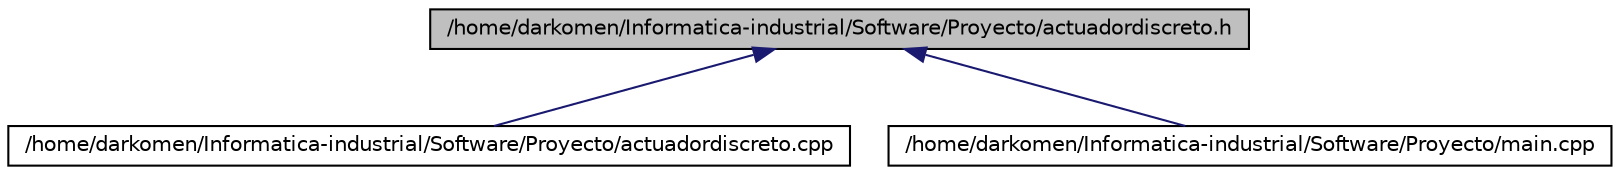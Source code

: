 digraph G
{
  edge [fontname="Helvetica",fontsize="10",labelfontname="Helvetica",labelfontsize="10"];
  node [fontname="Helvetica",fontsize="10",shape=record];
  Node1 [label="/home/darkomen/Informatica-industrial/Software/Proyecto/actuadordiscreto.h",height=0.2,width=0.4,color="black", fillcolor="grey75", style="filled" fontcolor="black"];
  Node1 -> Node2 [dir="back",color="midnightblue",fontsize="10",style="solid",fontname="Helvetica"];
  Node2 [label="/home/darkomen/Informatica-industrial/Software/Proyecto/actuadordiscreto.cpp",height=0.2,width=0.4,color="black", fillcolor="white", style="filled",URL="$actuadordiscreto_8cpp.html"];
  Node1 -> Node3 [dir="back",color="midnightblue",fontsize="10",style="solid",fontname="Helvetica"];
  Node3 [label="/home/darkomen/Informatica-industrial/Software/Proyecto/main.cpp",height=0.2,width=0.4,color="black", fillcolor="white", style="filled",URL="$main_8cpp.html"];
}
